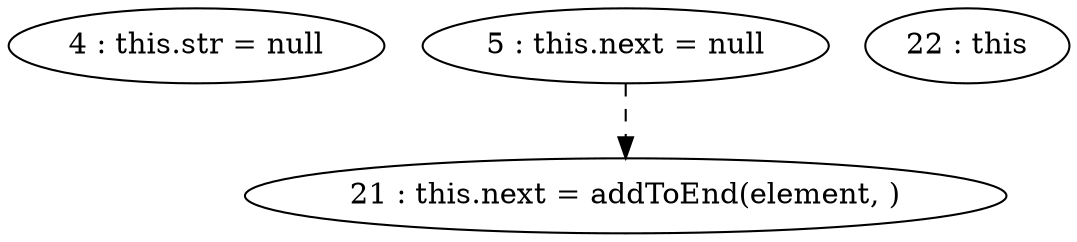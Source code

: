 digraph G {
"4 : this.str = null"
"5 : this.next = null"
"5 : this.next = null" -> "21 : this.next = addToEnd(element, )" [style=dashed]
"21 : this.next = addToEnd(element, )"
"22 : this"
}